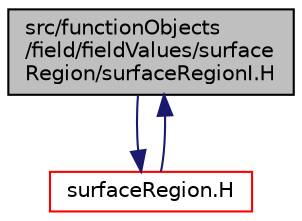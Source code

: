 digraph "src/functionObjects/field/fieldValues/surfaceRegion/surfaceRegionI.H"
{
  bgcolor="transparent";
  edge [fontname="Helvetica",fontsize="10",labelfontname="Helvetica",labelfontsize="10"];
  node [fontname="Helvetica",fontsize="10",shape=record];
  Node1 [label="src/functionObjects\l/field/fieldValues/surface\lRegion/surfaceRegionI.H",height=0.2,width=0.4,color="black", fillcolor="grey75", style="filled", fontcolor="black"];
  Node1 -> Node2 [color="midnightblue",fontsize="10",style="solid",fontname="Helvetica"];
  Node2 [label="surfaceRegion.H",height=0.2,width=0.4,color="red",URL="$a06353.html"];
  Node2 -> Node1 [color="midnightblue",fontsize="10",style="solid",fontname="Helvetica"];
}
